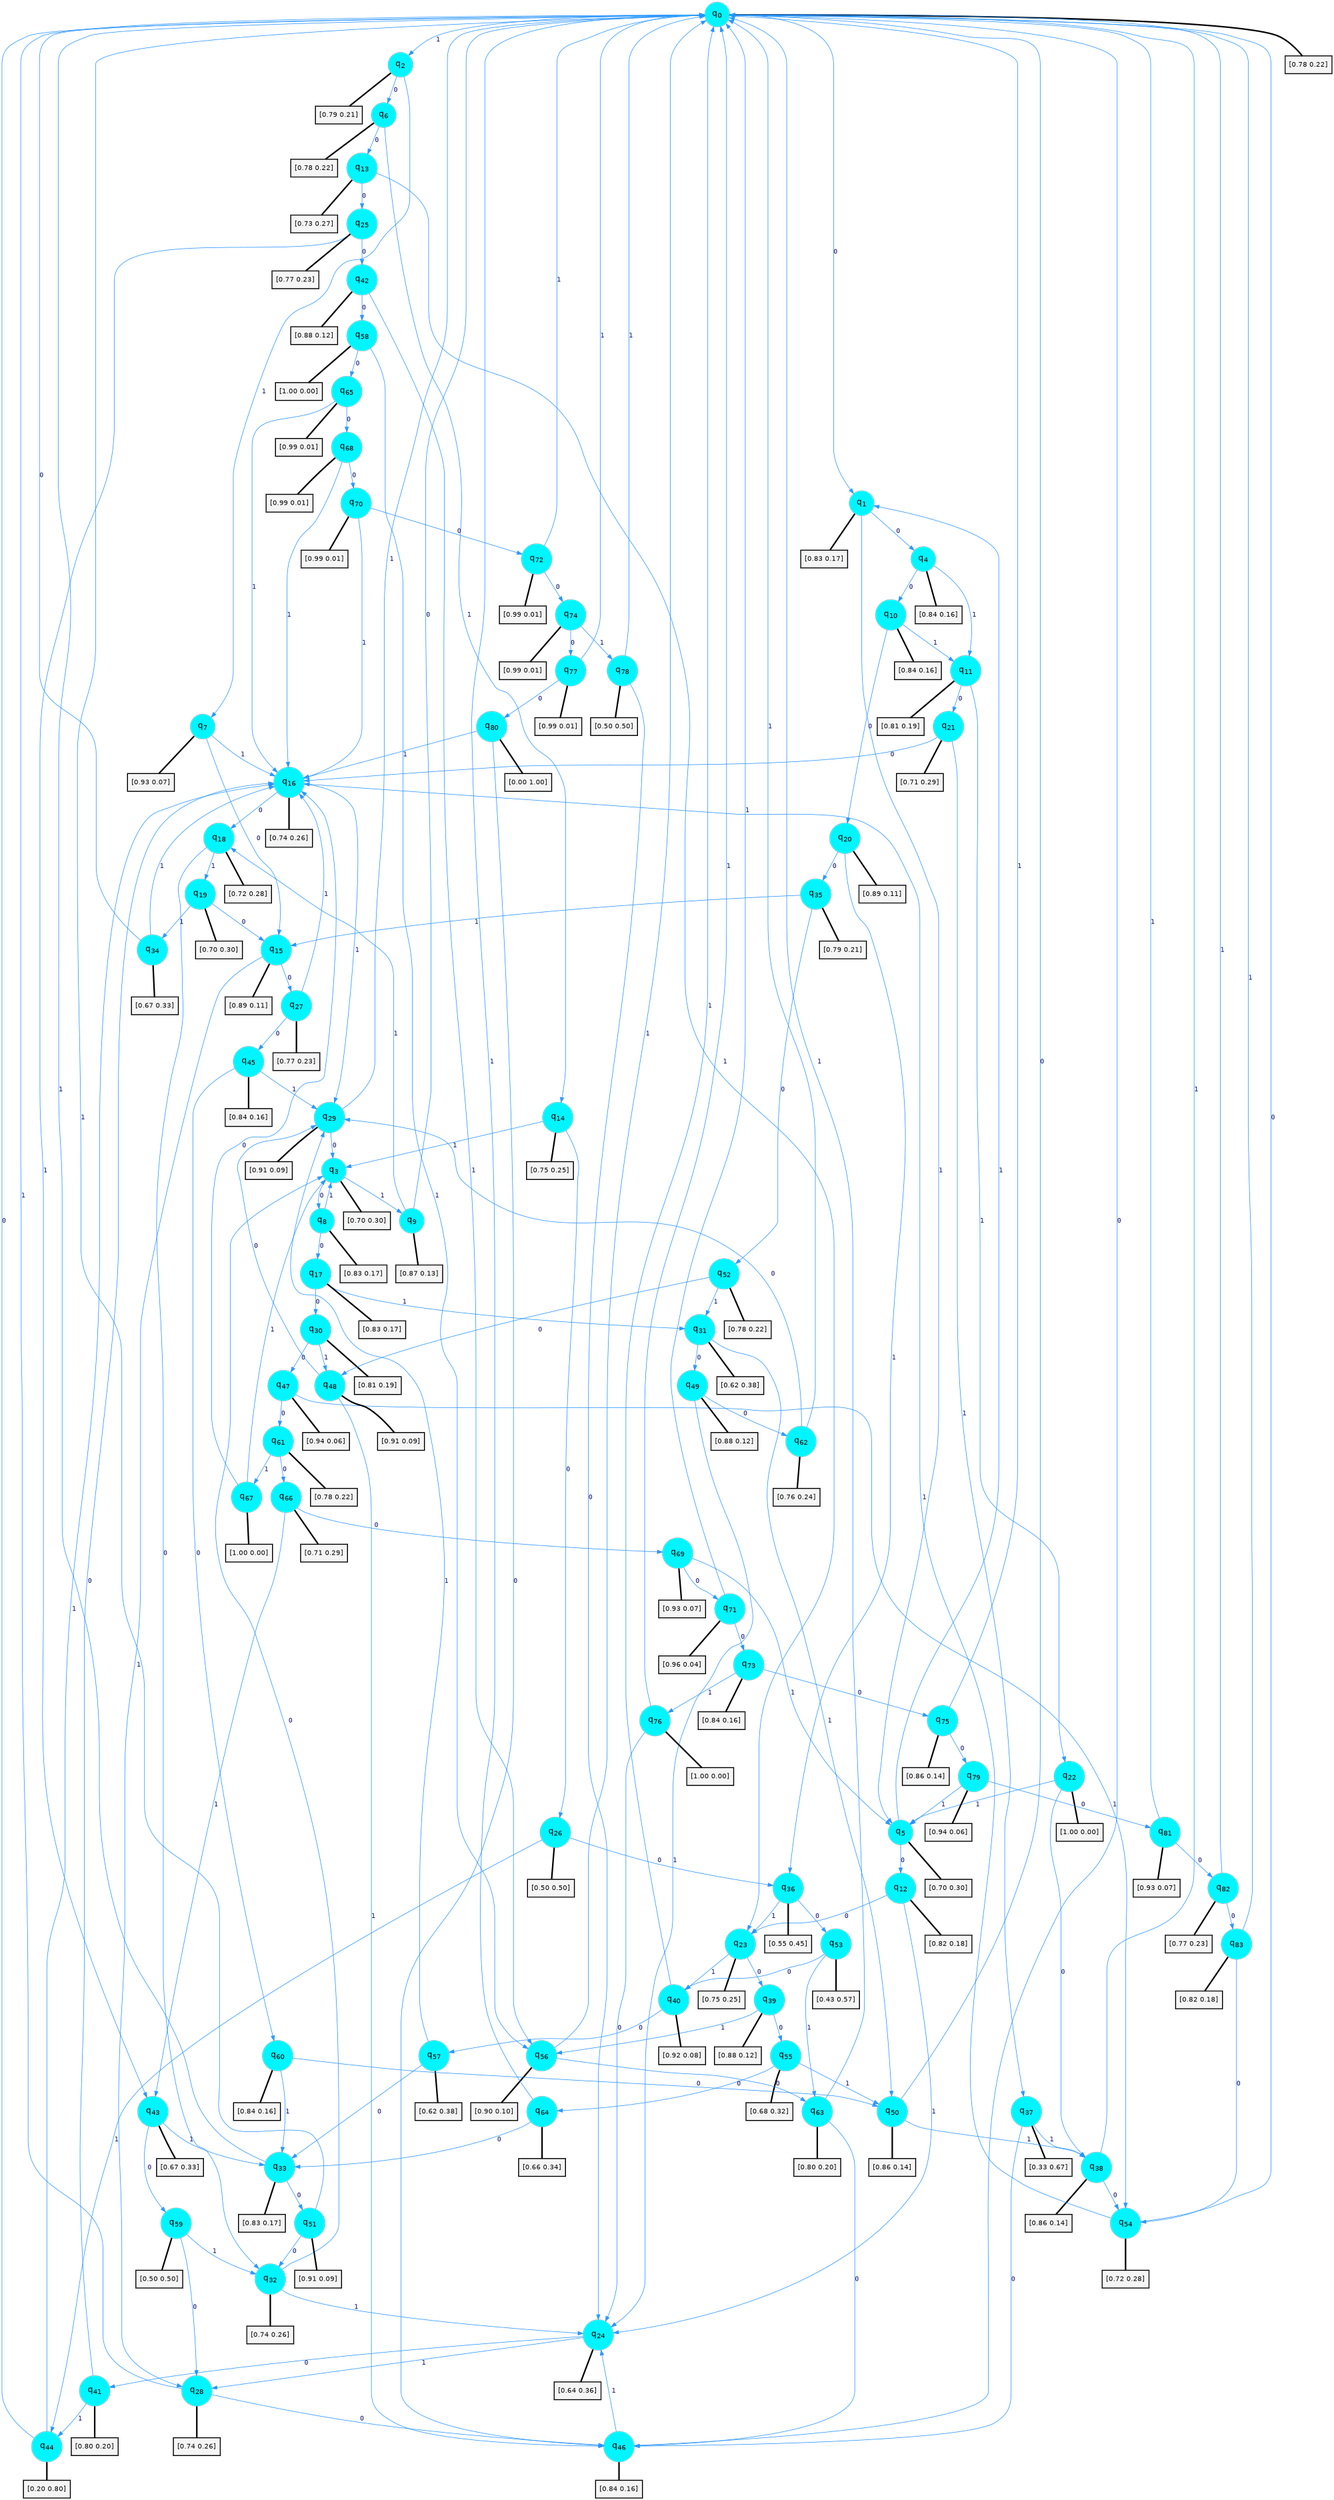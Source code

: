 digraph G {
graph [
bgcolor=transparent, dpi=300, rankdir=TD, size="40,25"];
node [
color=gray, fillcolor=turquoise1, fontcolor=black, fontname=Helvetica, fontsize=16, fontweight=bold, shape=circle, style=filled];
edge [
arrowsize=1, color=dodgerblue1, fontcolor=midnightblue, fontname=courier, fontweight=bold, penwidth=1, style=solid, weight=20];
0[label=<q<SUB>0</SUB>>];
1[label=<q<SUB>1</SUB>>];
2[label=<q<SUB>2</SUB>>];
3[label=<q<SUB>3</SUB>>];
4[label=<q<SUB>4</SUB>>];
5[label=<q<SUB>5</SUB>>];
6[label=<q<SUB>6</SUB>>];
7[label=<q<SUB>7</SUB>>];
8[label=<q<SUB>8</SUB>>];
9[label=<q<SUB>9</SUB>>];
10[label=<q<SUB>10</SUB>>];
11[label=<q<SUB>11</SUB>>];
12[label=<q<SUB>12</SUB>>];
13[label=<q<SUB>13</SUB>>];
14[label=<q<SUB>14</SUB>>];
15[label=<q<SUB>15</SUB>>];
16[label=<q<SUB>16</SUB>>];
17[label=<q<SUB>17</SUB>>];
18[label=<q<SUB>18</SUB>>];
19[label=<q<SUB>19</SUB>>];
20[label=<q<SUB>20</SUB>>];
21[label=<q<SUB>21</SUB>>];
22[label=<q<SUB>22</SUB>>];
23[label=<q<SUB>23</SUB>>];
24[label=<q<SUB>24</SUB>>];
25[label=<q<SUB>25</SUB>>];
26[label=<q<SUB>26</SUB>>];
27[label=<q<SUB>27</SUB>>];
28[label=<q<SUB>28</SUB>>];
29[label=<q<SUB>29</SUB>>];
30[label=<q<SUB>30</SUB>>];
31[label=<q<SUB>31</SUB>>];
32[label=<q<SUB>32</SUB>>];
33[label=<q<SUB>33</SUB>>];
34[label=<q<SUB>34</SUB>>];
35[label=<q<SUB>35</SUB>>];
36[label=<q<SUB>36</SUB>>];
37[label=<q<SUB>37</SUB>>];
38[label=<q<SUB>38</SUB>>];
39[label=<q<SUB>39</SUB>>];
40[label=<q<SUB>40</SUB>>];
41[label=<q<SUB>41</SUB>>];
42[label=<q<SUB>42</SUB>>];
43[label=<q<SUB>43</SUB>>];
44[label=<q<SUB>44</SUB>>];
45[label=<q<SUB>45</SUB>>];
46[label=<q<SUB>46</SUB>>];
47[label=<q<SUB>47</SUB>>];
48[label=<q<SUB>48</SUB>>];
49[label=<q<SUB>49</SUB>>];
50[label=<q<SUB>50</SUB>>];
51[label=<q<SUB>51</SUB>>];
52[label=<q<SUB>52</SUB>>];
53[label=<q<SUB>53</SUB>>];
54[label=<q<SUB>54</SUB>>];
55[label=<q<SUB>55</SUB>>];
56[label=<q<SUB>56</SUB>>];
57[label=<q<SUB>57</SUB>>];
58[label=<q<SUB>58</SUB>>];
59[label=<q<SUB>59</SUB>>];
60[label=<q<SUB>60</SUB>>];
61[label=<q<SUB>61</SUB>>];
62[label=<q<SUB>62</SUB>>];
63[label=<q<SUB>63</SUB>>];
64[label=<q<SUB>64</SUB>>];
65[label=<q<SUB>65</SUB>>];
66[label=<q<SUB>66</SUB>>];
67[label=<q<SUB>67</SUB>>];
68[label=<q<SUB>68</SUB>>];
69[label=<q<SUB>69</SUB>>];
70[label=<q<SUB>70</SUB>>];
71[label=<q<SUB>71</SUB>>];
72[label=<q<SUB>72</SUB>>];
73[label=<q<SUB>73</SUB>>];
74[label=<q<SUB>74</SUB>>];
75[label=<q<SUB>75</SUB>>];
76[label=<q<SUB>76</SUB>>];
77[label=<q<SUB>77</SUB>>];
78[label=<q<SUB>78</SUB>>];
79[label=<q<SUB>79</SUB>>];
80[label=<q<SUB>80</SUB>>];
81[label=<q<SUB>81</SUB>>];
82[label=<q<SUB>82</SUB>>];
83[label=<q<SUB>83</SUB>>];
84[label="[0.78 0.22]", shape=box,fontcolor=black, fontname=Helvetica, fontsize=14, penwidth=2, fillcolor=whitesmoke,color=black];
85[label="[0.83 0.17]", shape=box,fontcolor=black, fontname=Helvetica, fontsize=14, penwidth=2, fillcolor=whitesmoke,color=black];
86[label="[0.79 0.21]", shape=box,fontcolor=black, fontname=Helvetica, fontsize=14, penwidth=2, fillcolor=whitesmoke,color=black];
87[label="[0.70 0.30]", shape=box,fontcolor=black, fontname=Helvetica, fontsize=14, penwidth=2, fillcolor=whitesmoke,color=black];
88[label="[0.84 0.16]", shape=box,fontcolor=black, fontname=Helvetica, fontsize=14, penwidth=2, fillcolor=whitesmoke,color=black];
89[label="[0.70 0.30]", shape=box,fontcolor=black, fontname=Helvetica, fontsize=14, penwidth=2, fillcolor=whitesmoke,color=black];
90[label="[0.78 0.22]", shape=box,fontcolor=black, fontname=Helvetica, fontsize=14, penwidth=2, fillcolor=whitesmoke,color=black];
91[label="[0.93 0.07]", shape=box,fontcolor=black, fontname=Helvetica, fontsize=14, penwidth=2, fillcolor=whitesmoke,color=black];
92[label="[0.83 0.17]", shape=box,fontcolor=black, fontname=Helvetica, fontsize=14, penwidth=2, fillcolor=whitesmoke,color=black];
93[label="[0.87 0.13]", shape=box,fontcolor=black, fontname=Helvetica, fontsize=14, penwidth=2, fillcolor=whitesmoke,color=black];
94[label="[0.84 0.16]", shape=box,fontcolor=black, fontname=Helvetica, fontsize=14, penwidth=2, fillcolor=whitesmoke,color=black];
95[label="[0.81 0.19]", shape=box,fontcolor=black, fontname=Helvetica, fontsize=14, penwidth=2, fillcolor=whitesmoke,color=black];
96[label="[0.82 0.18]", shape=box,fontcolor=black, fontname=Helvetica, fontsize=14, penwidth=2, fillcolor=whitesmoke,color=black];
97[label="[0.73 0.27]", shape=box,fontcolor=black, fontname=Helvetica, fontsize=14, penwidth=2, fillcolor=whitesmoke,color=black];
98[label="[0.75 0.25]", shape=box,fontcolor=black, fontname=Helvetica, fontsize=14, penwidth=2, fillcolor=whitesmoke,color=black];
99[label="[0.89 0.11]", shape=box,fontcolor=black, fontname=Helvetica, fontsize=14, penwidth=2, fillcolor=whitesmoke,color=black];
100[label="[0.74 0.26]", shape=box,fontcolor=black, fontname=Helvetica, fontsize=14, penwidth=2, fillcolor=whitesmoke,color=black];
101[label="[0.83 0.17]", shape=box,fontcolor=black, fontname=Helvetica, fontsize=14, penwidth=2, fillcolor=whitesmoke,color=black];
102[label="[0.72 0.28]", shape=box,fontcolor=black, fontname=Helvetica, fontsize=14, penwidth=2, fillcolor=whitesmoke,color=black];
103[label="[0.70 0.30]", shape=box,fontcolor=black, fontname=Helvetica, fontsize=14, penwidth=2, fillcolor=whitesmoke,color=black];
104[label="[0.89 0.11]", shape=box,fontcolor=black, fontname=Helvetica, fontsize=14, penwidth=2, fillcolor=whitesmoke,color=black];
105[label="[0.71 0.29]", shape=box,fontcolor=black, fontname=Helvetica, fontsize=14, penwidth=2, fillcolor=whitesmoke,color=black];
106[label="[1.00 0.00]", shape=box,fontcolor=black, fontname=Helvetica, fontsize=14, penwidth=2, fillcolor=whitesmoke,color=black];
107[label="[0.75 0.25]", shape=box,fontcolor=black, fontname=Helvetica, fontsize=14, penwidth=2, fillcolor=whitesmoke,color=black];
108[label="[0.64 0.36]", shape=box,fontcolor=black, fontname=Helvetica, fontsize=14, penwidth=2, fillcolor=whitesmoke,color=black];
109[label="[0.77 0.23]", shape=box,fontcolor=black, fontname=Helvetica, fontsize=14, penwidth=2, fillcolor=whitesmoke,color=black];
110[label="[0.50 0.50]", shape=box,fontcolor=black, fontname=Helvetica, fontsize=14, penwidth=2, fillcolor=whitesmoke,color=black];
111[label="[0.77 0.23]", shape=box,fontcolor=black, fontname=Helvetica, fontsize=14, penwidth=2, fillcolor=whitesmoke,color=black];
112[label="[0.74 0.26]", shape=box,fontcolor=black, fontname=Helvetica, fontsize=14, penwidth=2, fillcolor=whitesmoke,color=black];
113[label="[0.91 0.09]", shape=box,fontcolor=black, fontname=Helvetica, fontsize=14, penwidth=2, fillcolor=whitesmoke,color=black];
114[label="[0.81 0.19]", shape=box,fontcolor=black, fontname=Helvetica, fontsize=14, penwidth=2, fillcolor=whitesmoke,color=black];
115[label="[0.62 0.38]", shape=box,fontcolor=black, fontname=Helvetica, fontsize=14, penwidth=2, fillcolor=whitesmoke,color=black];
116[label="[0.74 0.26]", shape=box,fontcolor=black, fontname=Helvetica, fontsize=14, penwidth=2, fillcolor=whitesmoke,color=black];
117[label="[0.83 0.17]", shape=box,fontcolor=black, fontname=Helvetica, fontsize=14, penwidth=2, fillcolor=whitesmoke,color=black];
118[label="[0.67 0.33]", shape=box,fontcolor=black, fontname=Helvetica, fontsize=14, penwidth=2, fillcolor=whitesmoke,color=black];
119[label="[0.79 0.21]", shape=box,fontcolor=black, fontname=Helvetica, fontsize=14, penwidth=2, fillcolor=whitesmoke,color=black];
120[label="[0.55 0.45]", shape=box,fontcolor=black, fontname=Helvetica, fontsize=14, penwidth=2, fillcolor=whitesmoke,color=black];
121[label="[0.33 0.67]", shape=box,fontcolor=black, fontname=Helvetica, fontsize=14, penwidth=2, fillcolor=whitesmoke,color=black];
122[label="[0.86 0.14]", shape=box,fontcolor=black, fontname=Helvetica, fontsize=14, penwidth=2, fillcolor=whitesmoke,color=black];
123[label="[0.88 0.12]", shape=box,fontcolor=black, fontname=Helvetica, fontsize=14, penwidth=2, fillcolor=whitesmoke,color=black];
124[label="[0.92 0.08]", shape=box,fontcolor=black, fontname=Helvetica, fontsize=14, penwidth=2, fillcolor=whitesmoke,color=black];
125[label="[0.80 0.20]", shape=box,fontcolor=black, fontname=Helvetica, fontsize=14, penwidth=2, fillcolor=whitesmoke,color=black];
126[label="[0.88 0.12]", shape=box,fontcolor=black, fontname=Helvetica, fontsize=14, penwidth=2, fillcolor=whitesmoke,color=black];
127[label="[0.67 0.33]", shape=box,fontcolor=black, fontname=Helvetica, fontsize=14, penwidth=2, fillcolor=whitesmoke,color=black];
128[label="[0.20 0.80]", shape=box,fontcolor=black, fontname=Helvetica, fontsize=14, penwidth=2, fillcolor=whitesmoke,color=black];
129[label="[0.84 0.16]", shape=box,fontcolor=black, fontname=Helvetica, fontsize=14, penwidth=2, fillcolor=whitesmoke,color=black];
130[label="[0.84 0.16]", shape=box,fontcolor=black, fontname=Helvetica, fontsize=14, penwidth=2, fillcolor=whitesmoke,color=black];
131[label="[0.94 0.06]", shape=box,fontcolor=black, fontname=Helvetica, fontsize=14, penwidth=2, fillcolor=whitesmoke,color=black];
132[label="[0.91 0.09]", shape=box,fontcolor=black, fontname=Helvetica, fontsize=14, penwidth=2, fillcolor=whitesmoke,color=black];
133[label="[0.88 0.12]", shape=box,fontcolor=black, fontname=Helvetica, fontsize=14, penwidth=2, fillcolor=whitesmoke,color=black];
134[label="[0.86 0.14]", shape=box,fontcolor=black, fontname=Helvetica, fontsize=14, penwidth=2, fillcolor=whitesmoke,color=black];
135[label="[0.91 0.09]", shape=box,fontcolor=black, fontname=Helvetica, fontsize=14, penwidth=2, fillcolor=whitesmoke,color=black];
136[label="[0.78 0.22]", shape=box,fontcolor=black, fontname=Helvetica, fontsize=14, penwidth=2, fillcolor=whitesmoke,color=black];
137[label="[0.43 0.57]", shape=box,fontcolor=black, fontname=Helvetica, fontsize=14, penwidth=2, fillcolor=whitesmoke,color=black];
138[label="[0.72 0.28]", shape=box,fontcolor=black, fontname=Helvetica, fontsize=14, penwidth=2, fillcolor=whitesmoke,color=black];
139[label="[0.68 0.32]", shape=box,fontcolor=black, fontname=Helvetica, fontsize=14, penwidth=2, fillcolor=whitesmoke,color=black];
140[label="[0.90 0.10]", shape=box,fontcolor=black, fontname=Helvetica, fontsize=14, penwidth=2, fillcolor=whitesmoke,color=black];
141[label="[0.62 0.38]", shape=box,fontcolor=black, fontname=Helvetica, fontsize=14, penwidth=2, fillcolor=whitesmoke,color=black];
142[label="[1.00 0.00]", shape=box,fontcolor=black, fontname=Helvetica, fontsize=14, penwidth=2, fillcolor=whitesmoke,color=black];
143[label="[0.50 0.50]", shape=box,fontcolor=black, fontname=Helvetica, fontsize=14, penwidth=2, fillcolor=whitesmoke,color=black];
144[label="[0.84 0.16]", shape=box,fontcolor=black, fontname=Helvetica, fontsize=14, penwidth=2, fillcolor=whitesmoke,color=black];
145[label="[0.78 0.22]", shape=box,fontcolor=black, fontname=Helvetica, fontsize=14, penwidth=2, fillcolor=whitesmoke,color=black];
146[label="[0.76 0.24]", shape=box,fontcolor=black, fontname=Helvetica, fontsize=14, penwidth=2, fillcolor=whitesmoke,color=black];
147[label="[0.80 0.20]", shape=box,fontcolor=black, fontname=Helvetica, fontsize=14, penwidth=2, fillcolor=whitesmoke,color=black];
148[label="[0.66 0.34]", shape=box,fontcolor=black, fontname=Helvetica, fontsize=14, penwidth=2, fillcolor=whitesmoke,color=black];
149[label="[0.99 0.01]", shape=box,fontcolor=black, fontname=Helvetica, fontsize=14, penwidth=2, fillcolor=whitesmoke,color=black];
150[label="[0.71 0.29]", shape=box,fontcolor=black, fontname=Helvetica, fontsize=14, penwidth=2, fillcolor=whitesmoke,color=black];
151[label="[1.00 0.00]", shape=box,fontcolor=black, fontname=Helvetica, fontsize=14, penwidth=2, fillcolor=whitesmoke,color=black];
152[label="[0.99 0.01]", shape=box,fontcolor=black, fontname=Helvetica, fontsize=14, penwidth=2, fillcolor=whitesmoke,color=black];
153[label="[0.93 0.07]", shape=box,fontcolor=black, fontname=Helvetica, fontsize=14, penwidth=2, fillcolor=whitesmoke,color=black];
154[label="[0.99 0.01]", shape=box,fontcolor=black, fontname=Helvetica, fontsize=14, penwidth=2, fillcolor=whitesmoke,color=black];
155[label="[0.96 0.04]", shape=box,fontcolor=black, fontname=Helvetica, fontsize=14, penwidth=2, fillcolor=whitesmoke,color=black];
156[label="[0.99 0.01]", shape=box,fontcolor=black, fontname=Helvetica, fontsize=14, penwidth=2, fillcolor=whitesmoke,color=black];
157[label="[0.84 0.16]", shape=box,fontcolor=black, fontname=Helvetica, fontsize=14, penwidth=2, fillcolor=whitesmoke,color=black];
158[label="[0.99 0.01]", shape=box,fontcolor=black, fontname=Helvetica, fontsize=14, penwidth=2, fillcolor=whitesmoke,color=black];
159[label="[0.86 0.14]", shape=box,fontcolor=black, fontname=Helvetica, fontsize=14, penwidth=2, fillcolor=whitesmoke,color=black];
160[label="[1.00 0.00]", shape=box,fontcolor=black, fontname=Helvetica, fontsize=14, penwidth=2, fillcolor=whitesmoke,color=black];
161[label="[0.99 0.01]", shape=box,fontcolor=black, fontname=Helvetica, fontsize=14, penwidth=2, fillcolor=whitesmoke,color=black];
162[label="[0.50 0.50]", shape=box,fontcolor=black, fontname=Helvetica, fontsize=14, penwidth=2, fillcolor=whitesmoke,color=black];
163[label="[0.94 0.06]", shape=box,fontcolor=black, fontname=Helvetica, fontsize=14, penwidth=2, fillcolor=whitesmoke,color=black];
164[label="[0.00 1.00]", shape=box,fontcolor=black, fontname=Helvetica, fontsize=14, penwidth=2, fillcolor=whitesmoke,color=black];
165[label="[0.93 0.07]", shape=box,fontcolor=black, fontname=Helvetica, fontsize=14, penwidth=2, fillcolor=whitesmoke,color=black];
166[label="[0.77 0.23]", shape=box,fontcolor=black, fontname=Helvetica, fontsize=14, penwidth=2, fillcolor=whitesmoke,color=black];
167[label="[0.82 0.18]", shape=box,fontcolor=black, fontname=Helvetica, fontsize=14, penwidth=2, fillcolor=whitesmoke,color=black];
0->1 [label=0];
0->2 [label=1];
0->84 [arrowhead=none, penwidth=3,color=black];
1->4 [label=0];
1->5 [label=1];
1->85 [arrowhead=none, penwidth=3,color=black];
2->6 [label=0];
2->7 [label=1];
2->86 [arrowhead=none, penwidth=3,color=black];
3->8 [label=0];
3->9 [label=1];
3->87 [arrowhead=none, penwidth=3,color=black];
4->10 [label=0];
4->11 [label=1];
4->88 [arrowhead=none, penwidth=3,color=black];
5->12 [label=0];
5->1 [label=1];
5->89 [arrowhead=none, penwidth=3,color=black];
6->13 [label=0];
6->14 [label=1];
6->90 [arrowhead=none, penwidth=3,color=black];
7->15 [label=0];
7->16 [label=1];
7->91 [arrowhead=none, penwidth=3,color=black];
8->17 [label=0];
8->3 [label=1];
8->92 [arrowhead=none, penwidth=3,color=black];
9->0 [label=0];
9->18 [label=1];
9->93 [arrowhead=none, penwidth=3,color=black];
10->20 [label=0];
10->11 [label=1];
10->94 [arrowhead=none, penwidth=3,color=black];
11->21 [label=0];
11->22 [label=1];
11->95 [arrowhead=none, penwidth=3,color=black];
12->23 [label=0];
12->24 [label=1];
12->96 [arrowhead=none, penwidth=3,color=black];
13->25 [label=0];
13->23 [label=1];
13->97 [arrowhead=none, penwidth=3,color=black];
14->26 [label=0];
14->3 [label=1];
14->98 [arrowhead=none, penwidth=3,color=black];
15->27 [label=0];
15->28 [label=1];
15->99 [arrowhead=none, penwidth=3,color=black];
16->18 [label=0];
16->29 [label=1];
16->100 [arrowhead=none, penwidth=3,color=black];
17->30 [label=0];
17->31 [label=1];
17->101 [arrowhead=none, penwidth=3,color=black];
18->32 [label=0];
18->19 [label=1];
18->102 [arrowhead=none, penwidth=3,color=black];
19->15 [label=0];
19->34 [label=1];
19->103 [arrowhead=none, penwidth=3,color=black];
20->35 [label=0];
20->36 [label=1];
20->104 [arrowhead=none, penwidth=3,color=black];
21->16 [label=0];
21->37 [label=1];
21->105 [arrowhead=none, penwidth=3,color=black];
22->38 [label=0];
22->5 [label=1];
22->106 [arrowhead=none, penwidth=3,color=black];
23->39 [label=0];
23->40 [label=1];
23->107 [arrowhead=none, penwidth=3,color=black];
24->41 [label=0];
24->28 [label=1];
24->108 [arrowhead=none, penwidth=3,color=black];
25->42 [label=0];
25->43 [label=1];
25->109 [arrowhead=none, penwidth=3,color=black];
26->36 [label=0];
26->44 [label=1];
26->110 [arrowhead=none, penwidth=3,color=black];
27->45 [label=0];
27->16 [label=1];
27->111 [arrowhead=none, penwidth=3,color=black];
28->46 [label=0];
28->0 [label=1];
28->112 [arrowhead=none, penwidth=3,color=black];
29->3 [label=0];
29->0 [label=1];
29->113 [arrowhead=none, penwidth=3,color=black];
30->47 [label=0];
30->48 [label=1];
30->114 [arrowhead=none, penwidth=3,color=black];
31->49 [label=0];
31->50 [label=1];
31->115 [arrowhead=none, penwidth=3,color=black];
32->3 [label=0];
32->24 [label=1];
32->116 [arrowhead=none, penwidth=3,color=black];
33->51 [label=0];
33->0 [label=1];
33->117 [arrowhead=none, penwidth=3,color=black];
34->0 [label=0];
34->16 [label=1];
34->118 [arrowhead=none, penwidth=3,color=black];
35->52 [label=0];
35->15 [label=1];
35->119 [arrowhead=none, penwidth=3,color=black];
36->53 [label=0];
36->23 [label=1];
36->120 [arrowhead=none, penwidth=3,color=black];
37->46 [label=0];
37->38 [label=1];
37->121 [arrowhead=none, penwidth=3,color=black];
38->54 [label=0];
38->0 [label=1];
38->122 [arrowhead=none, penwidth=3,color=black];
39->55 [label=0];
39->56 [label=1];
39->123 [arrowhead=none, penwidth=3,color=black];
40->57 [label=0];
40->0 [label=1];
40->124 [arrowhead=none, penwidth=3,color=black];
41->16 [label=0];
41->44 [label=1];
41->125 [arrowhead=none, penwidth=3,color=black];
42->58 [label=0];
42->56 [label=1];
42->126 [arrowhead=none, penwidth=3,color=black];
43->59 [label=0];
43->33 [label=1];
43->127 [arrowhead=none, penwidth=3,color=black];
44->0 [label=0];
44->16 [label=1];
44->128 [arrowhead=none, penwidth=3,color=black];
45->60 [label=0];
45->29 [label=1];
45->129 [arrowhead=none, penwidth=3,color=black];
46->0 [label=0];
46->24 [label=1];
46->130 [arrowhead=none, penwidth=3,color=black];
47->61 [label=0];
47->54 [label=1];
47->131 [arrowhead=none, penwidth=3,color=black];
48->29 [label=0];
48->46 [label=1];
48->132 [arrowhead=none, penwidth=3,color=black];
49->62 [label=0];
49->24 [label=1];
49->133 [arrowhead=none, penwidth=3,color=black];
50->0 [label=0];
50->38 [label=1];
50->134 [arrowhead=none, penwidth=3,color=black];
51->32 [label=0];
51->0 [label=1];
51->135 [arrowhead=none, penwidth=3,color=black];
52->48 [label=0];
52->31 [label=1];
52->136 [arrowhead=none, penwidth=3,color=black];
53->40 [label=0];
53->63 [label=1];
53->137 [arrowhead=none, penwidth=3,color=black];
54->0 [label=0];
54->16 [label=1];
54->138 [arrowhead=none, penwidth=3,color=black];
55->64 [label=0];
55->50 [label=1];
55->139 [arrowhead=none, penwidth=3,color=black];
56->63 [label=0];
56->0 [label=1];
56->140 [arrowhead=none, penwidth=3,color=black];
57->33 [label=0];
57->29 [label=1];
57->141 [arrowhead=none, penwidth=3,color=black];
58->65 [label=0];
58->56 [label=1];
58->142 [arrowhead=none, penwidth=3,color=black];
59->28 [label=0];
59->32 [label=1];
59->143 [arrowhead=none, penwidth=3,color=black];
60->50 [label=0];
60->33 [label=1];
60->144 [arrowhead=none, penwidth=3,color=black];
61->66 [label=0];
61->67 [label=1];
61->145 [arrowhead=none, penwidth=3,color=black];
62->29 [label=0];
62->0 [label=1];
62->146 [arrowhead=none, penwidth=3,color=black];
63->46 [label=0];
63->0 [label=1];
63->147 [arrowhead=none, penwidth=3,color=black];
64->33 [label=0];
64->0 [label=1];
64->148 [arrowhead=none, penwidth=3,color=black];
65->68 [label=0];
65->16 [label=1];
65->149 [arrowhead=none, penwidth=3,color=black];
66->69 [label=0];
66->43 [label=1];
66->150 [arrowhead=none, penwidth=3,color=black];
67->16 [label=0];
67->3 [label=1];
67->151 [arrowhead=none, penwidth=3,color=black];
68->70 [label=0];
68->16 [label=1];
68->152 [arrowhead=none, penwidth=3,color=black];
69->71 [label=0];
69->5 [label=1];
69->153 [arrowhead=none, penwidth=3,color=black];
70->72 [label=0];
70->16 [label=1];
70->154 [arrowhead=none, penwidth=3,color=black];
71->73 [label=0];
71->0 [label=1];
71->155 [arrowhead=none, penwidth=3,color=black];
72->74 [label=0];
72->0 [label=1];
72->156 [arrowhead=none, penwidth=3,color=black];
73->75 [label=0];
73->76 [label=1];
73->157 [arrowhead=none, penwidth=3,color=black];
74->77 [label=0];
74->78 [label=1];
74->158 [arrowhead=none, penwidth=3,color=black];
75->79 [label=0];
75->0 [label=1];
75->159 [arrowhead=none, penwidth=3,color=black];
76->24 [label=0];
76->0 [label=1];
76->160 [arrowhead=none, penwidth=3,color=black];
77->80 [label=0];
77->0 [label=1];
77->161 [arrowhead=none, penwidth=3,color=black];
78->24 [label=0];
78->0 [label=1];
78->162 [arrowhead=none, penwidth=3,color=black];
79->81 [label=0];
79->5 [label=1];
79->163 [arrowhead=none, penwidth=3,color=black];
80->46 [label=0];
80->16 [label=1];
80->164 [arrowhead=none, penwidth=3,color=black];
81->82 [label=0];
81->0 [label=1];
81->165 [arrowhead=none, penwidth=3,color=black];
82->83 [label=0];
82->0 [label=1];
82->166 [arrowhead=none, penwidth=3,color=black];
83->54 [label=0];
83->0 [label=1];
83->167 [arrowhead=none, penwidth=3,color=black];
}
